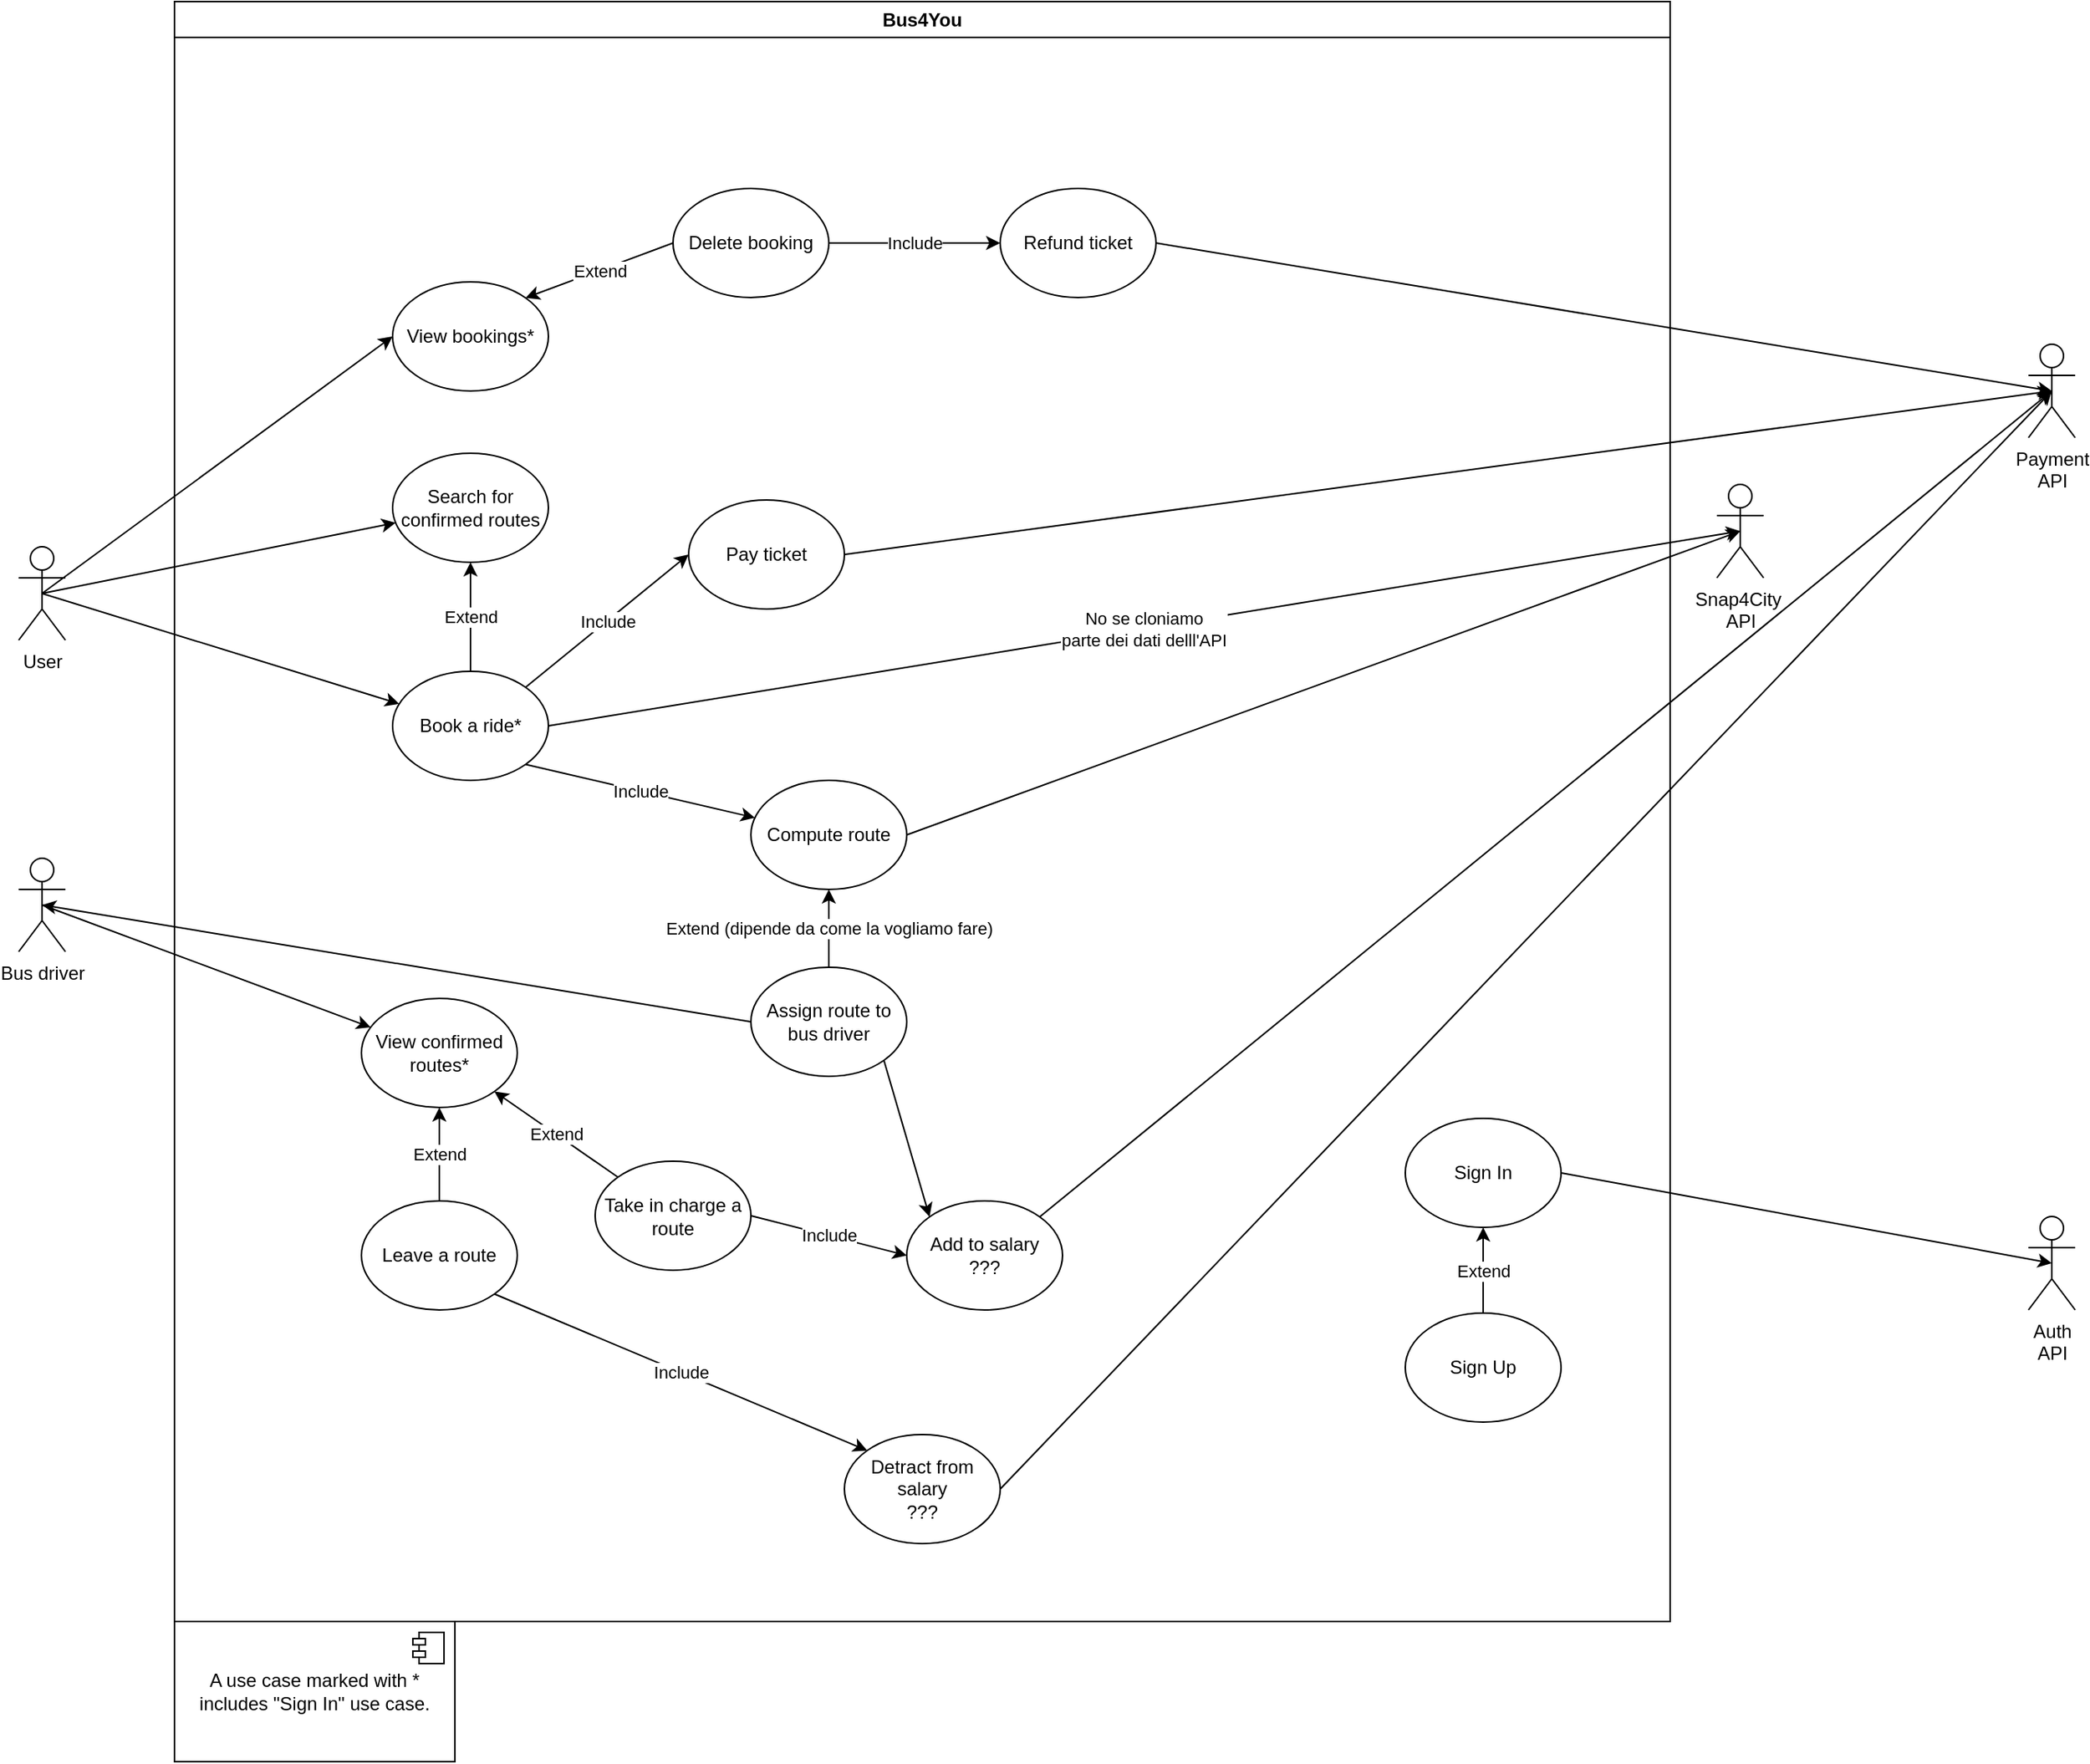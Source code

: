 <mxfile version="21.0.6" type="device"><diagram name="Pagina-1" id="6AHEyVkYRF4oQ4UE0n4g"><mxGraphModel dx="2074" dy="2285" grid="1" gridSize="10" guides="1" tooltips="1" connect="1" arrows="1" fold="1" page="1" pageScale="1" pageWidth="827" pageHeight="1169" math="0" shadow="0"><root><mxCell id="0"/><mxCell id="1" parent="0"/><mxCell id="BJ2wVsQ5UEWcyvIymKhR-15" style="rounded=0;orthogonalLoop=1;jettySize=auto;html=1;exitX=0.5;exitY=0.5;exitDx=0;exitDy=0;exitPerimeter=0;" edge="1" parent="1" source="BJ2wVsQ5UEWcyvIymKhR-1" target="BJ2wVsQ5UEWcyvIymKhR-5"><mxGeometry relative="1" as="geometry"/></mxCell><mxCell id="BJ2wVsQ5UEWcyvIymKhR-32" style="rounded=0;orthogonalLoop=1;jettySize=auto;html=1;exitX=0.5;exitY=0.5;exitDx=0;exitDy=0;exitPerimeter=0;entryX=0;entryY=0.5;entryDx=0;entryDy=0;" edge="1" parent="1" source="BJ2wVsQ5UEWcyvIymKhR-1" target="BJ2wVsQ5UEWcyvIymKhR-13"><mxGeometry relative="1" as="geometry"/></mxCell><mxCell id="BJ2wVsQ5UEWcyvIymKhR-36" style="rounded=0;orthogonalLoop=1;jettySize=auto;html=1;exitX=0.5;exitY=0.5;exitDx=0;exitDy=0;exitPerimeter=0;" edge="1" parent="1" source="BJ2wVsQ5UEWcyvIymKhR-1" target="BJ2wVsQ5UEWcyvIymKhR-6"><mxGeometry relative="1" as="geometry"/></mxCell><mxCell id="BJ2wVsQ5UEWcyvIymKhR-1" value="User" style="shape=umlActor;verticalLabelPosition=bottom;verticalAlign=top;html=1;outlineConnect=0;" vertex="1" parent="1"><mxGeometry x="50" y="120" width="30" height="60" as="geometry"/></mxCell><mxCell id="BJ2wVsQ5UEWcyvIymKhR-42" style="rounded=0;orthogonalLoop=1;jettySize=auto;html=1;exitX=0.5;exitY=0.5;exitDx=0;exitDy=0;exitPerimeter=0;" edge="1" parent="1" source="BJ2wVsQ5UEWcyvIymKhR-2" target="BJ2wVsQ5UEWcyvIymKhR-39"><mxGeometry relative="1" as="geometry"/></mxCell><mxCell id="BJ2wVsQ5UEWcyvIymKhR-2" value="Bus driver" style="shape=umlActor;verticalLabelPosition=bottom;verticalAlign=top;html=1;outlineConnect=0;" vertex="1" parent="1"><mxGeometry x="50" y="320" width="30" height="60" as="geometry"/></mxCell><mxCell id="BJ2wVsQ5UEWcyvIymKhR-3" value="Snap4City&amp;nbsp;&lt;br&gt;API" style="shape=umlActor;verticalLabelPosition=bottom;verticalAlign=top;html=1;outlineConnect=0;" vertex="1" parent="1"><mxGeometry x="1140" y="80" width="30" height="60" as="geometry"/></mxCell><mxCell id="BJ2wVsQ5UEWcyvIymKhR-20" value="Extend" style="edgeStyle=orthogonalEdgeStyle;rounded=0;orthogonalLoop=1;jettySize=auto;html=1;exitX=0.5;exitY=0;exitDx=0;exitDy=0;entryX=0.5;entryY=1;entryDx=0;entryDy=0;" edge="1" parent="1" source="BJ2wVsQ5UEWcyvIymKhR-5" target="BJ2wVsQ5UEWcyvIymKhR-6"><mxGeometry relative="1" as="geometry"/></mxCell><mxCell id="BJ2wVsQ5UEWcyvIymKhR-21" value="Include" style="rounded=0;orthogonalLoop=1;jettySize=auto;html=1;exitX=1;exitY=1;exitDx=0;exitDy=0;" edge="1" parent="1" source="BJ2wVsQ5UEWcyvIymKhR-5" target="BJ2wVsQ5UEWcyvIymKhR-9"><mxGeometry relative="1" as="geometry"/></mxCell><mxCell id="BJ2wVsQ5UEWcyvIymKhR-22" value="Include" style="rounded=0;orthogonalLoop=1;jettySize=auto;html=1;exitX=1;exitY=0;exitDx=0;exitDy=0;entryX=0;entryY=0.5;entryDx=0;entryDy=0;" edge="1" parent="1" source="BJ2wVsQ5UEWcyvIymKhR-5" target="BJ2wVsQ5UEWcyvIymKhR-18"><mxGeometry relative="1" as="geometry"/></mxCell><mxCell id="BJ2wVsQ5UEWcyvIymKhR-23" value="No se cloniamo&lt;br&gt;parte dei dati delll'API" style="rounded=0;orthogonalLoop=1;jettySize=auto;html=1;exitX=1;exitY=0.5;exitDx=0;exitDy=0;entryX=0.5;entryY=0.5;entryDx=0;entryDy=0;entryPerimeter=0;" edge="1" parent="1" source="BJ2wVsQ5UEWcyvIymKhR-5" target="BJ2wVsQ5UEWcyvIymKhR-3"><mxGeometry relative="1" as="geometry"/></mxCell><mxCell id="BJ2wVsQ5UEWcyvIymKhR-5" value="Book a ride*" style="ellipse;whiteSpace=wrap;html=1;" vertex="1" parent="1"><mxGeometry x="290" y="200" width="100" height="70" as="geometry"/></mxCell><mxCell id="BJ2wVsQ5UEWcyvIymKhR-6" value="Search for confirmed routes" style="ellipse;whiteSpace=wrap;html=1;" vertex="1" parent="1"><mxGeometry x="290" y="60" width="100" height="70" as="geometry"/></mxCell><mxCell id="BJ2wVsQ5UEWcyvIymKhR-7" value="Auth&lt;br&gt;API" style="shape=umlActor;verticalLabelPosition=bottom;verticalAlign=top;html=1;outlineConnect=0;" vertex="1" parent="1"><mxGeometry x="1340" y="550" width="30" height="60" as="geometry"/></mxCell><mxCell id="BJ2wVsQ5UEWcyvIymKhR-8" value="Payment&lt;br&gt;API" style="shape=umlActor;verticalLabelPosition=bottom;verticalAlign=top;html=1;outlineConnect=0;" vertex="1" parent="1"><mxGeometry x="1340" y="-10" width="30" height="60" as="geometry"/></mxCell><mxCell id="BJ2wVsQ5UEWcyvIymKhR-37" style="rounded=0;orthogonalLoop=1;jettySize=auto;html=1;exitX=1;exitY=0.5;exitDx=0;exitDy=0;entryX=0.5;entryY=0.5;entryDx=0;entryDy=0;entryPerimeter=0;" edge="1" parent="1" source="BJ2wVsQ5UEWcyvIymKhR-9" target="BJ2wVsQ5UEWcyvIymKhR-3"><mxGeometry relative="1" as="geometry"/></mxCell><mxCell id="BJ2wVsQ5UEWcyvIymKhR-9" value="Compute route" style="ellipse;whiteSpace=wrap;html=1;" vertex="1" parent="1"><mxGeometry x="520" y="270" width="100" height="70" as="geometry"/></mxCell><mxCell id="BJ2wVsQ5UEWcyvIymKhR-25" style="rounded=0;orthogonalLoop=1;jettySize=auto;html=1;exitX=1;exitY=0.5;exitDx=0;exitDy=0;entryX=0.5;entryY=0.5;entryDx=0;entryDy=0;entryPerimeter=0;" edge="1" parent="1" source="BJ2wVsQ5UEWcyvIymKhR-11" target="BJ2wVsQ5UEWcyvIymKhR-7"><mxGeometry relative="1" as="geometry"/></mxCell><mxCell id="BJ2wVsQ5UEWcyvIymKhR-11" value="Sign In" style="ellipse;whiteSpace=wrap;html=1;" vertex="1" parent="1"><mxGeometry x="940" y="487" width="100" height="70" as="geometry"/></mxCell><mxCell id="BJ2wVsQ5UEWcyvIymKhR-24" value="Extend" style="edgeStyle=orthogonalEdgeStyle;rounded=0;orthogonalLoop=1;jettySize=auto;html=1;exitX=0.5;exitY=0;exitDx=0;exitDy=0;entryX=0.5;entryY=1;entryDx=0;entryDy=0;" edge="1" parent="1" source="BJ2wVsQ5UEWcyvIymKhR-12" target="BJ2wVsQ5UEWcyvIymKhR-11"><mxGeometry relative="1" as="geometry"/></mxCell><mxCell id="BJ2wVsQ5UEWcyvIymKhR-12" value="Sign Up" style="ellipse;whiteSpace=wrap;html=1;" vertex="1" parent="1"><mxGeometry x="940" y="612" width="100" height="70" as="geometry"/></mxCell><mxCell id="BJ2wVsQ5UEWcyvIymKhR-13" value="View bookings*" style="ellipse;whiteSpace=wrap;html=1;" vertex="1" parent="1"><mxGeometry x="290" y="-50" width="100" height="70" as="geometry"/></mxCell><mxCell id="BJ2wVsQ5UEWcyvIymKhR-34" value="Extend" style="rounded=0;orthogonalLoop=1;jettySize=auto;html=1;exitX=0;exitY=0.5;exitDx=0;exitDy=0;entryX=1;entryY=0;entryDx=0;entryDy=0;" edge="1" parent="1" source="BJ2wVsQ5UEWcyvIymKhR-14" target="BJ2wVsQ5UEWcyvIymKhR-13"><mxGeometry relative="1" as="geometry"/></mxCell><mxCell id="BJ2wVsQ5UEWcyvIymKhR-35" value="Include" style="edgeStyle=orthogonalEdgeStyle;rounded=0;orthogonalLoop=1;jettySize=auto;html=1;exitX=1;exitY=0.5;exitDx=0;exitDy=0;entryX=0;entryY=0.5;entryDx=0;entryDy=0;" edge="1" parent="1" source="BJ2wVsQ5UEWcyvIymKhR-14" target="BJ2wVsQ5UEWcyvIymKhR-17"><mxGeometry relative="1" as="geometry"/></mxCell><mxCell id="BJ2wVsQ5UEWcyvIymKhR-14" value="Delete booking" style="ellipse;whiteSpace=wrap;html=1;" vertex="1" parent="1"><mxGeometry x="470" y="-110" width="100" height="70" as="geometry"/></mxCell><mxCell id="BJ2wVsQ5UEWcyvIymKhR-30" style="rounded=0;orthogonalLoop=1;jettySize=auto;html=1;exitX=1;exitY=0.5;exitDx=0;exitDy=0;entryX=0.5;entryY=0.5;entryDx=0;entryDy=0;entryPerimeter=0;" edge="1" parent="1" source="BJ2wVsQ5UEWcyvIymKhR-17" target="BJ2wVsQ5UEWcyvIymKhR-8"><mxGeometry relative="1" as="geometry"/></mxCell><mxCell id="BJ2wVsQ5UEWcyvIymKhR-17" value="Refund ticket" style="ellipse;whiteSpace=wrap;html=1;" vertex="1" parent="1"><mxGeometry x="680" y="-110" width="100" height="70" as="geometry"/></mxCell><mxCell id="BJ2wVsQ5UEWcyvIymKhR-31" style="rounded=0;orthogonalLoop=1;jettySize=auto;html=1;exitX=1;exitY=0.5;exitDx=0;exitDy=0;entryX=0.5;entryY=0.5;entryDx=0;entryDy=0;entryPerimeter=0;" edge="1" parent="1" source="BJ2wVsQ5UEWcyvIymKhR-18" target="BJ2wVsQ5UEWcyvIymKhR-8"><mxGeometry relative="1" as="geometry"/></mxCell><mxCell id="BJ2wVsQ5UEWcyvIymKhR-18" value="Pay ticket" style="ellipse;whiteSpace=wrap;html=1;" vertex="1" parent="1"><mxGeometry x="480" y="90" width="100" height="70" as="geometry"/></mxCell><mxCell id="BJ2wVsQ5UEWcyvIymKhR-39" value="View confirmed routes*" style="ellipse;whiteSpace=wrap;html=1;" vertex="1" parent="1"><mxGeometry x="270" y="410" width="100" height="70" as="geometry"/></mxCell><mxCell id="BJ2wVsQ5UEWcyvIymKhR-50" value="Extend" style="rounded=0;orthogonalLoop=1;jettySize=auto;html=1;exitX=0;exitY=0;exitDx=0;exitDy=0;entryX=1;entryY=1;entryDx=0;entryDy=0;" edge="1" parent="1" source="BJ2wVsQ5UEWcyvIymKhR-43" target="BJ2wVsQ5UEWcyvIymKhR-39"><mxGeometry relative="1" as="geometry"/></mxCell><mxCell id="BJ2wVsQ5UEWcyvIymKhR-58" value="Include" style="rounded=0;orthogonalLoop=1;jettySize=auto;html=1;exitX=1;exitY=0.5;exitDx=0;exitDy=0;entryX=0;entryY=0.5;entryDx=0;entryDy=0;" edge="1" parent="1" source="BJ2wVsQ5UEWcyvIymKhR-43" target="BJ2wVsQ5UEWcyvIymKhR-55"><mxGeometry relative="1" as="geometry"/></mxCell><mxCell id="BJ2wVsQ5UEWcyvIymKhR-43" value="Take in charge a route" style="ellipse;whiteSpace=wrap;html=1;" vertex="1" parent="1"><mxGeometry x="420" y="514.5" width="100" height="70" as="geometry"/></mxCell><mxCell id="BJ2wVsQ5UEWcyvIymKhR-47" value="Extend (dipende da come la vogliamo fare)" style="edgeStyle=orthogonalEdgeStyle;rounded=0;orthogonalLoop=1;jettySize=auto;html=1;exitX=0.5;exitY=0;exitDx=0;exitDy=0;entryX=0.5;entryY=1;entryDx=0;entryDy=0;" edge="1" parent="1" source="BJ2wVsQ5UEWcyvIymKhR-45" target="BJ2wVsQ5UEWcyvIymKhR-9"><mxGeometry relative="1" as="geometry"/></mxCell><mxCell id="BJ2wVsQ5UEWcyvIymKhR-54" style="rounded=0;orthogonalLoop=1;jettySize=auto;html=1;exitX=0;exitY=0.5;exitDx=0;exitDy=0;entryX=0.5;entryY=0.5;entryDx=0;entryDy=0;entryPerimeter=0;" edge="1" parent="1" source="BJ2wVsQ5UEWcyvIymKhR-45" target="BJ2wVsQ5UEWcyvIymKhR-2"><mxGeometry relative="1" as="geometry"/></mxCell><mxCell id="BJ2wVsQ5UEWcyvIymKhR-57" style="rounded=0;orthogonalLoop=1;jettySize=auto;html=1;exitX=1;exitY=1;exitDx=0;exitDy=0;entryX=0;entryY=0;entryDx=0;entryDy=0;" edge="1" parent="1" source="BJ2wVsQ5UEWcyvIymKhR-45" target="BJ2wVsQ5UEWcyvIymKhR-55"><mxGeometry relative="1" as="geometry"/></mxCell><mxCell id="BJ2wVsQ5UEWcyvIymKhR-45" value="Assign route to bus driver" style="ellipse;whiteSpace=wrap;html=1;" vertex="1" parent="1"><mxGeometry x="520" y="390" width="100" height="70" as="geometry"/></mxCell><mxCell id="BJ2wVsQ5UEWcyvIymKhR-52" value="Extend" style="edgeStyle=orthogonalEdgeStyle;rounded=0;orthogonalLoop=1;jettySize=auto;html=1;exitX=0.5;exitY=0;exitDx=0;exitDy=0;entryX=0.5;entryY=1;entryDx=0;entryDy=0;" edge="1" parent="1" source="BJ2wVsQ5UEWcyvIymKhR-48" target="BJ2wVsQ5UEWcyvIymKhR-39"><mxGeometry relative="1" as="geometry"/></mxCell><mxCell id="BJ2wVsQ5UEWcyvIymKhR-60" value="Include" style="rounded=0;orthogonalLoop=1;jettySize=auto;html=1;exitX=1;exitY=1;exitDx=0;exitDy=0;entryX=0;entryY=0;entryDx=0;entryDy=0;" edge="1" parent="1" source="BJ2wVsQ5UEWcyvIymKhR-48" target="BJ2wVsQ5UEWcyvIymKhR-59"><mxGeometry relative="1" as="geometry"/></mxCell><mxCell id="BJ2wVsQ5UEWcyvIymKhR-48" value="Leave a route" style="ellipse;whiteSpace=wrap;html=1;" vertex="1" parent="1"><mxGeometry x="270" y="540" width="100" height="70" as="geometry"/></mxCell><mxCell id="BJ2wVsQ5UEWcyvIymKhR-64" style="rounded=0;orthogonalLoop=1;jettySize=auto;html=1;exitX=1;exitY=0;exitDx=0;exitDy=0;entryX=0.5;entryY=0.5;entryDx=0;entryDy=0;entryPerimeter=0;" edge="1" parent="1" source="BJ2wVsQ5UEWcyvIymKhR-55" target="BJ2wVsQ5UEWcyvIymKhR-8"><mxGeometry relative="1" as="geometry"/></mxCell><mxCell id="BJ2wVsQ5UEWcyvIymKhR-55" value="Add to salary&lt;br&gt;???" style="ellipse;whiteSpace=wrap;html=1;" vertex="1" parent="1"><mxGeometry x="620" y="540" width="100" height="70" as="geometry"/></mxCell><mxCell id="BJ2wVsQ5UEWcyvIymKhR-66" style="rounded=0;orthogonalLoop=1;jettySize=auto;html=1;exitX=1;exitY=0.5;exitDx=0;exitDy=0;entryX=0.5;entryY=0.5;entryDx=0;entryDy=0;entryPerimeter=0;" edge="1" parent="1" source="BJ2wVsQ5UEWcyvIymKhR-59" target="BJ2wVsQ5UEWcyvIymKhR-8"><mxGeometry relative="1" as="geometry"/></mxCell><mxCell id="BJ2wVsQ5UEWcyvIymKhR-59" value="Detract from salary&lt;br&gt;???" style="ellipse;whiteSpace=wrap;html=1;" vertex="1" parent="1"><mxGeometry x="580" y="690" width="100" height="70" as="geometry"/></mxCell><mxCell id="BJ2wVsQ5UEWcyvIymKhR-68" value="Bus4You" style="swimlane;whiteSpace=wrap;html=1;" vertex="1" parent="1"><mxGeometry x="150" y="-230" width="960" height="1040" as="geometry"/></mxCell><mxCell id="BJ2wVsQ5UEWcyvIymKhR-73" value="A use case marked with * includes &quot;Sign In&quot; use case." style="html=1;dropTarget=0;whiteSpace=wrap;" vertex="1" parent="1"><mxGeometry x="150" y="810" width="180" height="90" as="geometry"/></mxCell><mxCell id="BJ2wVsQ5UEWcyvIymKhR-74" value="" style="shape=module;jettyWidth=8;jettyHeight=4;" vertex="1" parent="BJ2wVsQ5UEWcyvIymKhR-73"><mxGeometry x="1" width="20" height="20" relative="1" as="geometry"><mxPoint x="-27" y="7" as="offset"/></mxGeometry></mxCell></root></mxGraphModel></diagram></mxfile>